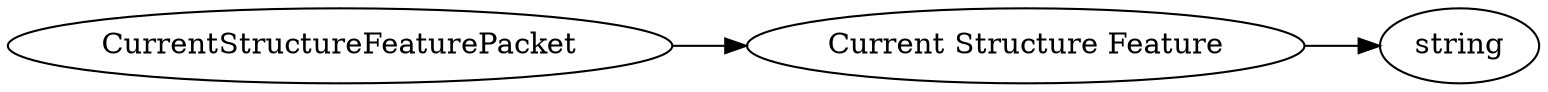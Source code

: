 digraph "CurrentStructureFeaturePacket" {
rankdir = LR
0
0 -> 1
1 -> 2

0 [label="CurrentStructureFeaturePacket",comment="name: \"CurrentStructureFeaturePacket\", typeName: \"\", id: 0, branchId: 314, recurseId: -1, attributes: 0, notes: \"\""];
1 [label="Current Structure Feature",comment="name: \"Current Structure Feature\", typeName: \"\", id: 1, branchId: 0, recurseId: -1, attributes: 0, notes: \"The identifier of the Structure Feature that the player is currently occupying. If the player is not occupying a structure then this value is an empty string.\""];
2 [label="string",comment="name: \"string\", typeName: \"\", id: 2, branchId: 0, recurseId: -1, attributes: 512, notes: \"\""];
{ rank = max;2}

}
